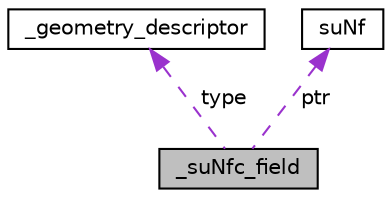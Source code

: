 digraph "_suNfc_field"
{
 // LATEX_PDF_SIZE
  edge [fontname="Helvetica",fontsize="10",labelfontname="Helvetica",labelfontsize="10"];
  node [fontname="Helvetica",fontsize="10",shape=record];
  Node1 [label="_suNfc_field",height=0.2,width=0.4,color="black", fillcolor="grey75", style="filled", fontcolor="black",tooltip="FIXME: Add docs."];
  Node2 -> Node1 [dir="back",color="darkorchid3",fontsize="10",style="dashed",label=" type" ];
  Node2 [label="_geometry_descriptor",height=0.2,width=0.4,color="black", fillcolor="white", style="filled",URL="$db/d43/struct__geometry__descriptor.html",tooltip=" "];
  Node3 -> Node1 [dir="back",color="darkorchid3",fontsize="10",style="dashed",label=" ptr" ];
  Node3 [label="suNf",height=0.2,width=0.4,color="black", fillcolor="white", style="filled",URL="$d0/d04/structsuNf.html",tooltip=" "];
}
